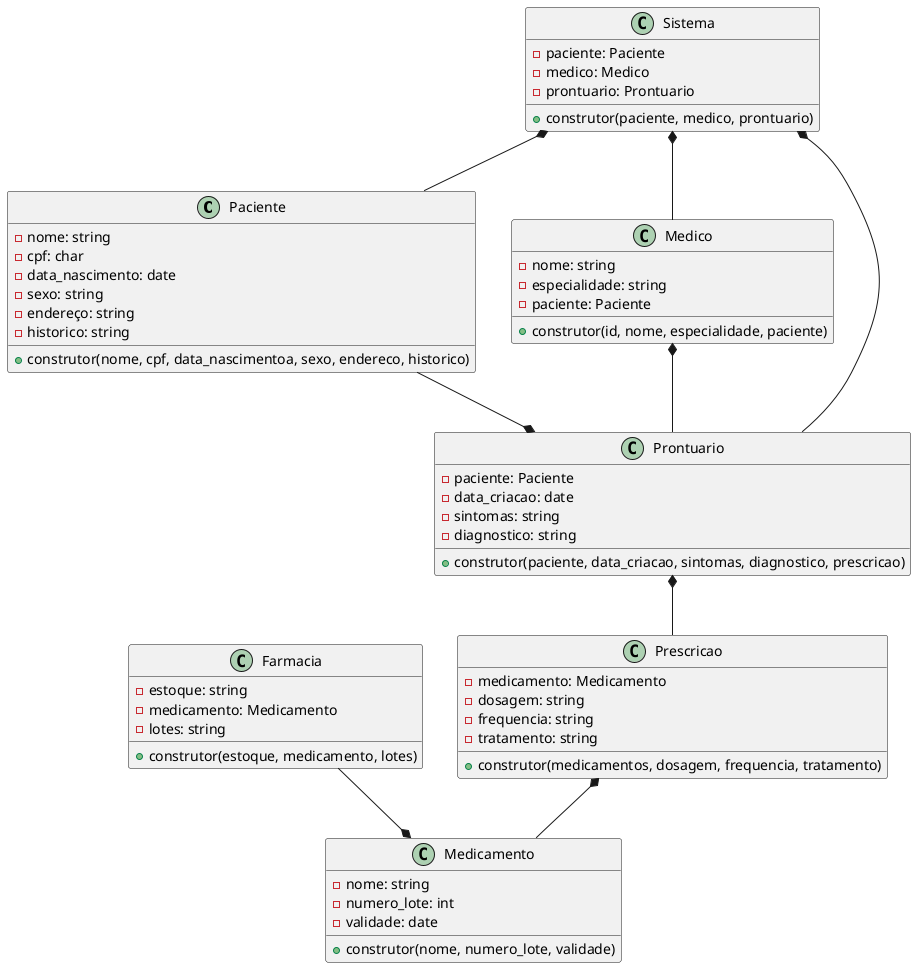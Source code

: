 @startuml
class Paciente {
  - nome: string
  - cpf: char
  - data_nascimento: date
  - sexo: string
  - endereço: string
  - historico: string
  + construtor(nome, cpf, data_nascimentoa, sexo, endereco, historico)
}

class Medico {
  - nome: string
  - especialidade: string
  - paciente: Paciente
  + construtor(id, nome, especialidade, paciente)
}

class Medicamento {
  - nome: string
  - numero_lote: int
  - validade: date
  + construtor(nome, numero_lote, validade)
}


class Prescricao {
  - medicamento: Medicamento
  - dosagem: string
  - frequencia: string
  - tratamento: string
  + construtor(medicamentos, dosagem, frequencia, tratamento)
}

class Prontuario {
  - paciente: Paciente
  - data_criacao: date
  - sintomas: string
  - diagnostico: string
  + construtor(paciente, data_criacao, sintomas, diagnostico, prescricao)
}


class Farmacia {
  - estoque: string
  - medicamento: Medicamento
  - lotes: string
  + construtor(estoque, medicamento, lotes)
}


class Sistema {
  - paciente: Paciente
  - medico: Medico
  - prontuario: Prontuario
  + construtor(paciente, medico, prontuario)
}


Paciente --* Prontuario
Medico *-- Prontuario
Prontuario *-- Prescricao
Prescricao *-- Medicamento
Farmacia --* Medicamento
Sistema *-- Paciente
Sistema *-- Medico
Sistema *-- Prontuario
@enduml